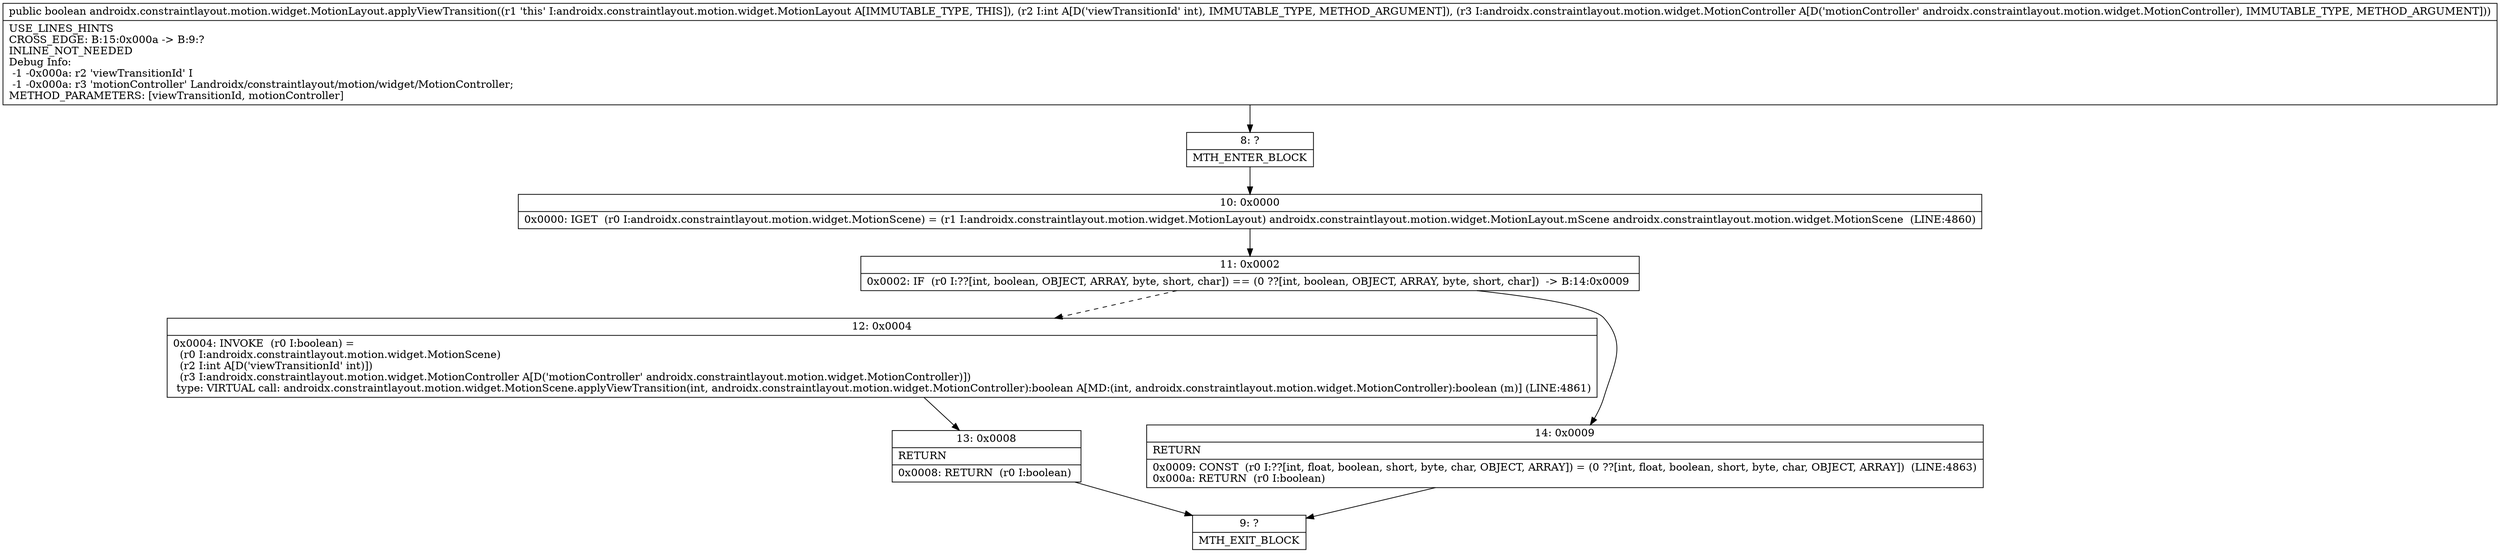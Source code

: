 digraph "CFG forandroidx.constraintlayout.motion.widget.MotionLayout.applyViewTransition(ILandroidx\/constraintlayout\/motion\/widget\/MotionController;)Z" {
Node_8 [shape=record,label="{8\:\ ?|MTH_ENTER_BLOCK\l}"];
Node_10 [shape=record,label="{10\:\ 0x0000|0x0000: IGET  (r0 I:androidx.constraintlayout.motion.widget.MotionScene) = (r1 I:androidx.constraintlayout.motion.widget.MotionLayout) androidx.constraintlayout.motion.widget.MotionLayout.mScene androidx.constraintlayout.motion.widget.MotionScene  (LINE:4860)\l}"];
Node_11 [shape=record,label="{11\:\ 0x0002|0x0002: IF  (r0 I:??[int, boolean, OBJECT, ARRAY, byte, short, char]) == (0 ??[int, boolean, OBJECT, ARRAY, byte, short, char])  \-\> B:14:0x0009 \l}"];
Node_12 [shape=record,label="{12\:\ 0x0004|0x0004: INVOKE  (r0 I:boolean) = \l  (r0 I:androidx.constraintlayout.motion.widget.MotionScene)\l  (r2 I:int A[D('viewTransitionId' int)])\l  (r3 I:androidx.constraintlayout.motion.widget.MotionController A[D('motionController' androidx.constraintlayout.motion.widget.MotionController)])\l type: VIRTUAL call: androidx.constraintlayout.motion.widget.MotionScene.applyViewTransition(int, androidx.constraintlayout.motion.widget.MotionController):boolean A[MD:(int, androidx.constraintlayout.motion.widget.MotionController):boolean (m)] (LINE:4861)\l}"];
Node_13 [shape=record,label="{13\:\ 0x0008|RETURN\l|0x0008: RETURN  (r0 I:boolean) \l}"];
Node_9 [shape=record,label="{9\:\ ?|MTH_EXIT_BLOCK\l}"];
Node_14 [shape=record,label="{14\:\ 0x0009|RETURN\l|0x0009: CONST  (r0 I:??[int, float, boolean, short, byte, char, OBJECT, ARRAY]) = (0 ??[int, float, boolean, short, byte, char, OBJECT, ARRAY])  (LINE:4863)\l0x000a: RETURN  (r0 I:boolean) \l}"];
MethodNode[shape=record,label="{public boolean androidx.constraintlayout.motion.widget.MotionLayout.applyViewTransition((r1 'this' I:androidx.constraintlayout.motion.widget.MotionLayout A[IMMUTABLE_TYPE, THIS]), (r2 I:int A[D('viewTransitionId' int), IMMUTABLE_TYPE, METHOD_ARGUMENT]), (r3 I:androidx.constraintlayout.motion.widget.MotionController A[D('motionController' androidx.constraintlayout.motion.widget.MotionController), IMMUTABLE_TYPE, METHOD_ARGUMENT]))  | USE_LINES_HINTS\lCROSS_EDGE: B:15:0x000a \-\> B:9:?\lINLINE_NOT_NEEDED\lDebug Info:\l  \-1 \-0x000a: r2 'viewTransitionId' I\l  \-1 \-0x000a: r3 'motionController' Landroidx\/constraintlayout\/motion\/widget\/MotionController;\lMETHOD_PARAMETERS: [viewTransitionId, motionController]\l}"];
MethodNode -> Node_8;Node_8 -> Node_10;
Node_10 -> Node_11;
Node_11 -> Node_12[style=dashed];
Node_11 -> Node_14;
Node_12 -> Node_13;
Node_13 -> Node_9;
Node_14 -> Node_9;
}

